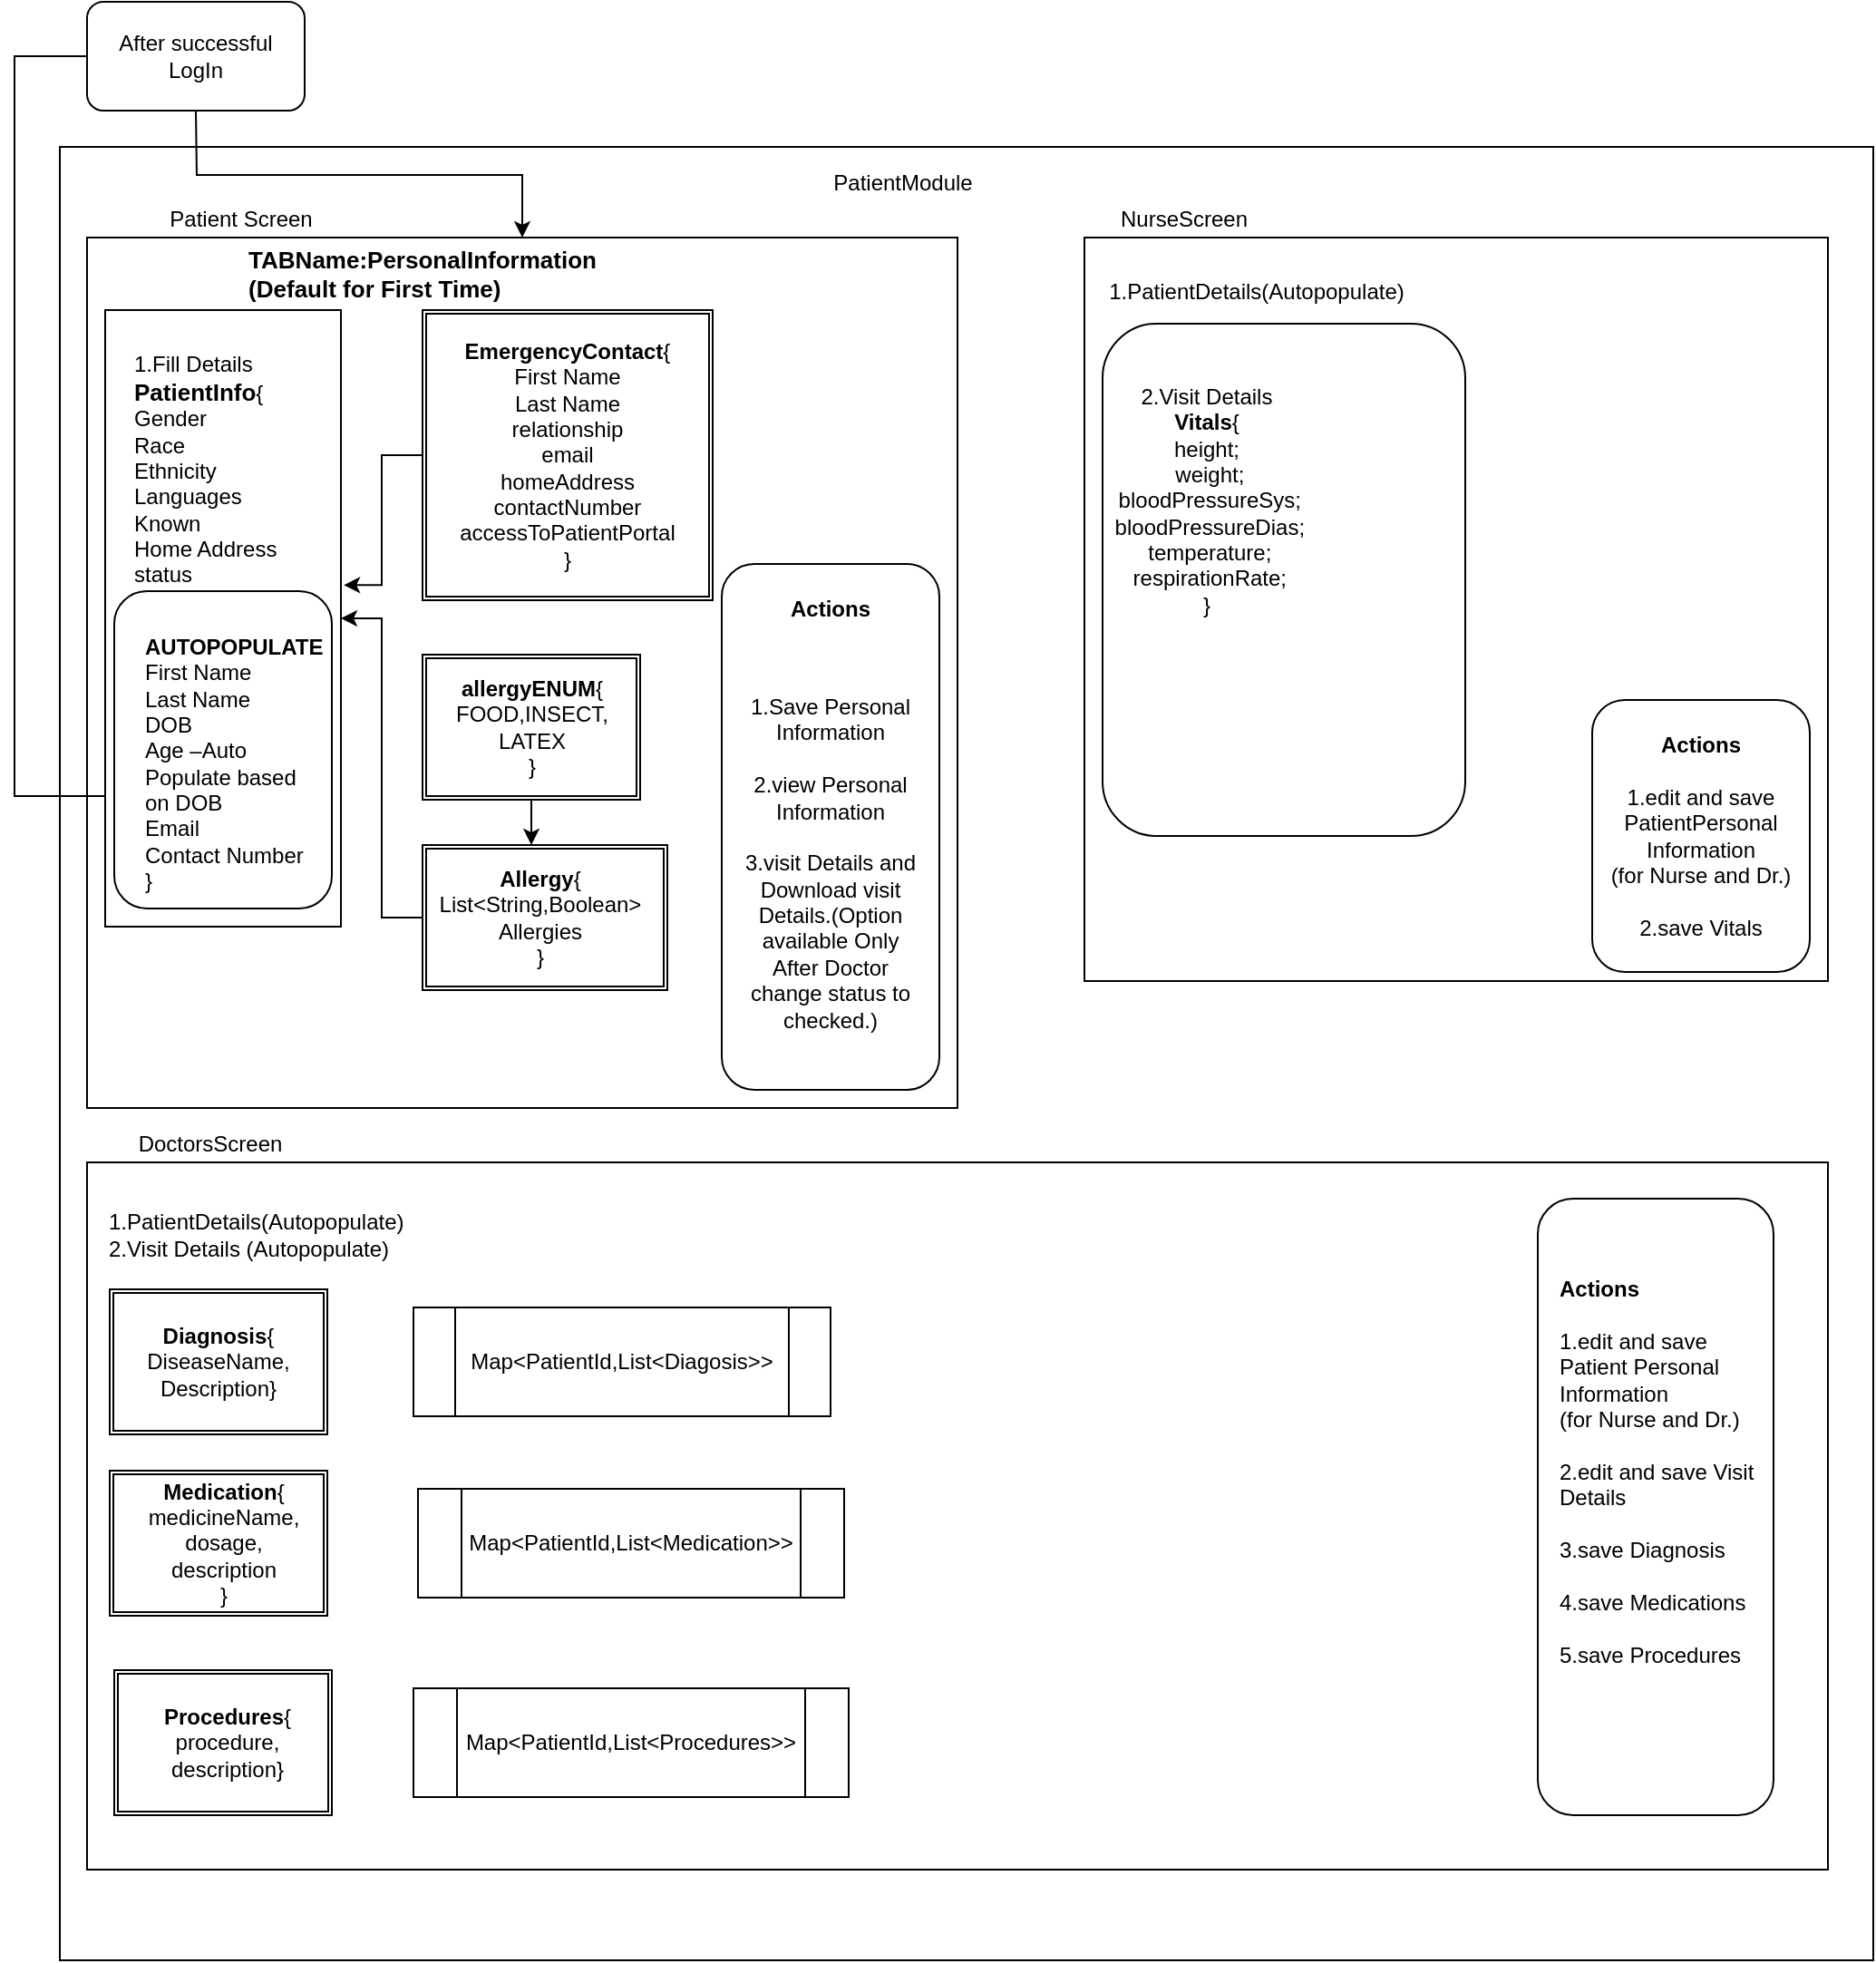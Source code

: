 <mxfile version="14.5.0" type="github"><diagram id="oje6_MLmyh5BQRMBEqY_" name="Page-1"><mxGraphModel dx="1038" dy="491" grid="1" gridSize="10" guides="1" tooltips="1" connect="1" arrows="1" fold="1" page="1" pageScale="1" pageWidth="827" pageHeight="1169" math="0" shadow="0"><root><mxCell id="0"/><mxCell id="1" parent="0"/><mxCell id="K-1u8M9_wNh0q4lC1Bms-1" value="" style="whiteSpace=wrap;html=1;aspect=fixed;" vertex="1" parent="1"><mxGeometry x="35" y="90" width="1000" height="1000" as="geometry"/></mxCell><mxCell id="K-1u8M9_wNh0q4lC1Bms-2" value="" style="whiteSpace=wrap;html=1;aspect=fixed;" vertex="1" parent="1"><mxGeometry x="50" y="140" width="480" height="480" as="geometry"/></mxCell><mxCell id="K-1u8M9_wNh0q4lC1Bms-5" value="PatientModule" style="text;html=1;strokeColor=none;fillColor=none;align=center;verticalAlign=middle;whiteSpace=wrap;rounded=0;" vertex="1" parent="1"><mxGeometry x="480" y="100" width="40" height="20" as="geometry"/></mxCell><mxCell id="K-1u8M9_wNh0q4lC1Bms-8" style="edgeStyle=orthogonalEdgeStyle;rounded=0;orthogonalLoop=1;jettySize=auto;html=1;" edge="1" parent="1" target="K-1u8M9_wNh0q4lC1Bms-2"><mxGeometry relative="1" as="geometry"><mxPoint x="110" y="70" as="sourcePoint"/></mxGeometry></mxCell><mxCell id="K-1u8M9_wNh0q4lC1Bms-55" style="edgeStyle=orthogonalEdgeStyle;rounded=0;orthogonalLoop=1;jettySize=auto;html=1;" edge="1" parent="1" source="K-1u8M9_wNh0q4lC1Bms-9"><mxGeometry relative="1" as="geometry"><mxPoint x="70" y="448" as="targetPoint"/><Array as="points"><mxPoint x="10" y="40"/><mxPoint x="10" y="448"/></Array></mxGeometry></mxCell><mxCell id="K-1u8M9_wNh0q4lC1Bms-9" value="&lt;span&gt;After successful&lt;/span&gt;&lt;br&gt;&lt;span&gt;LogIn&lt;/span&gt;" style="rounded=1;whiteSpace=wrap;html=1;" vertex="1" parent="1"><mxGeometry x="50" y="10" width="120" height="60" as="geometry"/></mxCell><mxCell id="K-1u8M9_wNh0q4lC1Bms-10" value="" style="whiteSpace=wrap;html=1;aspect=fixed;" vertex="1" parent="1"><mxGeometry x="600" y="140" width="410" height="410" as="geometry"/></mxCell><mxCell id="K-1u8M9_wNh0q4lC1Bms-12" value="" style="rounded=1;whiteSpace=wrap;html=1;" vertex="1" parent="1"><mxGeometry x="610" y="187.5" width="200" height="282.5" as="geometry"/></mxCell><mxCell id="K-1u8M9_wNh0q4lC1Bms-52" style="edgeStyle=orthogonalEdgeStyle;rounded=0;orthogonalLoop=1;jettySize=auto;html=1;entryX=1.012;entryY=0.446;entryDx=0;entryDy=0;entryPerimeter=0;" edge="1" parent="1" source="K-1u8M9_wNh0q4lC1Bms-15" target="K-1u8M9_wNh0q4lC1Bms-40"><mxGeometry relative="1" as="geometry"/></mxCell><mxCell id="K-1u8M9_wNh0q4lC1Bms-15" value="" style="shape=ext;double=1;whiteSpace=wrap;html=1;aspect=fixed;" vertex="1" parent="1"><mxGeometry x="235" y="180" width="160" height="160" as="geometry"/></mxCell><mxCell id="K-1u8M9_wNh0q4lC1Bms-17" value="&lt;b&gt;EmergencyContact&lt;/b&gt;{&lt;br&gt;&lt;div style=&quot;font-family: &amp;#34;helvetica&amp;#34;&quot;&gt;First Name&lt;/div&gt;&lt;div style=&quot;font-family: &amp;#34;helvetica&amp;#34;&quot;&gt;Last Name&lt;/div&gt;&lt;div style=&quot;font-family: &amp;#34;helvetica&amp;#34;&quot;&gt;&lt;div&gt;relationship&lt;/div&gt;&lt;div&gt;email&lt;/div&gt;&lt;div&gt;homeAddress&lt;/div&gt;&lt;div&gt;contactNumber&lt;/div&gt;&lt;div&gt;accessToPatientPortal&lt;/div&gt;&lt;/div&gt;}" style="text;html=1;strokeColor=none;fillColor=none;align=center;verticalAlign=middle;whiteSpace=wrap;rounded=0;" vertex="1" parent="1"><mxGeometry x="240" y="215" width="150" height="90" as="geometry"/></mxCell><mxCell id="K-1u8M9_wNh0q4lC1Bms-19" value="" style="rounded=1;whiteSpace=wrap;html=1;" vertex="1" parent="1"><mxGeometry x="400" y="320" width="120" height="290" as="geometry"/></mxCell><mxCell id="K-1u8M9_wNh0q4lC1Bms-20" value="&lt;b&gt;Actions&lt;/b&gt;" style="text;html=1;strokeColor=none;fillColor=none;align=center;verticalAlign=middle;whiteSpace=wrap;rounded=0;" vertex="1" parent="1"><mxGeometry x="440" y="335" width="40" height="20" as="geometry"/></mxCell><mxCell id="K-1u8M9_wNh0q4lC1Bms-21" value="&lt;br&gt;&lt;div style=&quot;text-align: left ; font-size: 13px&quot;&gt;&lt;b&gt;&lt;font style=&quot;font-size: 13px&quot;&gt;TABName:Personal&lt;span&gt;Information&lt;/span&gt;&lt;/font&gt;&lt;/b&gt;&lt;/div&gt;&lt;div style=&quot;text-align: left ; font-size: 13px&quot;&gt;&lt;b&gt;&lt;font style=&quot;font-size: 13px&quot;&gt;&lt;span&gt;(Default&amp;nbsp;&lt;/span&gt;&lt;span&gt;for First Time)&lt;/span&gt;&lt;/font&gt;&lt;/b&gt;&lt;/div&gt;&lt;div style=&quot;text-align: left&quot;&gt;&lt;br&gt;&lt;/div&gt;" style="text;html=1;strokeColor=none;fillColor=none;align=center;verticalAlign=middle;whiteSpace=wrap;rounded=0;" vertex="1" parent="1"><mxGeometry x="115" y="150" width="240" height="20" as="geometry"/></mxCell><mxCell id="K-1u8M9_wNh0q4lC1Bms-22" value="1.Save Personal Information&lt;br&gt;&lt;br&gt;2.view Personal Information&lt;br&gt;&lt;br&gt;&lt;span style=&quot;font-family: &amp;#34;helvetica&amp;#34; ; text-align: left&quot;&gt;3.visit Details and Download visit Details.(Option available Only After Doctor change status to checked.)&lt;/span&gt;" style="text;html=1;strokeColor=none;fillColor=none;align=center;verticalAlign=middle;whiteSpace=wrap;rounded=0;" vertex="1" parent="1"><mxGeometry x="410" y="380" width="100" height="210" as="geometry"/></mxCell><mxCell id="K-1u8M9_wNh0q4lC1Bms-27" value="1.PatientDetails(Autopopulate)" style="text;html=1;strokeColor=none;fillColor=none;align=center;verticalAlign=middle;whiteSpace=wrap;rounded=0;" vertex="1" parent="1"><mxGeometry x="610" y="160" width="170" height="20" as="geometry"/></mxCell><mxCell id="K-1u8M9_wNh0q4lC1Bms-28" value="Patient Screen" style="text;html=1;strokeColor=none;fillColor=none;align=center;verticalAlign=middle;whiteSpace=wrap;rounded=0;" vertex="1" parent="1"><mxGeometry x="90" y="120" width="90" height="20" as="geometry"/></mxCell><mxCell id="K-1u8M9_wNh0q4lC1Bms-29" value="NurseScreen" style="text;html=1;strokeColor=none;fillColor=none;align=center;verticalAlign=middle;whiteSpace=wrap;rounded=0;" vertex="1" parent="1"><mxGeometry x="600" y="120" width="110" height="20" as="geometry"/></mxCell><mxCell id="K-1u8M9_wNh0q4lC1Bms-32" value="" style="rounded=1;whiteSpace=wrap;html=1;" vertex="1" parent="1"><mxGeometry x="880" y="395" width="120" height="150" as="geometry"/></mxCell><mxCell id="K-1u8M9_wNh0q4lC1Bms-34" value="&lt;b&gt;Actions&lt;/b&gt;&lt;span style=&quot;font-family: &amp;#34;helvetica&amp;#34;&quot;&gt;&lt;br&gt;&lt;div&gt;&lt;span&gt;&lt;br&gt;&lt;/span&gt;&lt;/div&gt;&lt;div&gt;&lt;span&gt;1.edit and save PatientPersonal&lt;/span&gt;&lt;/div&gt;&lt;div&gt;&lt;span&gt;Information&lt;/span&gt;&lt;/div&gt;&lt;/span&gt;&lt;span style=&quot;font-family: &amp;#34;helvetica&amp;#34;&quot;&gt;&lt;div&gt;&lt;span&gt;(for Nurse and Dr.)&lt;/span&gt;&lt;/div&gt;&lt;div&gt;&lt;span&gt;&lt;br&gt;&lt;/span&gt;&lt;/div&gt;&lt;div&gt;&lt;span&gt;2.save Vitals&lt;/span&gt;&lt;/div&gt;&lt;/span&gt;" style="text;html=1;strokeColor=none;fillColor=none;align=center;verticalAlign=middle;whiteSpace=wrap;rounded=0;" vertex="1" parent="1"><mxGeometry x="880" y="410" width="120" height="120" as="geometry"/></mxCell><mxCell id="K-1u8M9_wNh0q4lC1Bms-46" value="" style="edgeStyle=orthogonalEdgeStyle;rounded=0;orthogonalLoop=1;jettySize=auto;html=1;" edge="1" parent="1" source="K-1u8M9_wNh0q4lC1Bms-37" target="K-1u8M9_wNh0q4lC1Bms-45"><mxGeometry relative="1" as="geometry"><Array as="points"><mxPoint x="295" y="470"/><mxPoint x="295" y="470"/></Array></mxGeometry></mxCell><mxCell id="K-1u8M9_wNh0q4lC1Bms-37" value="" style="shape=ext;double=1;rounded=0;whiteSpace=wrap;html=1;" vertex="1" parent="1"><mxGeometry x="235" y="370" width="120" height="80" as="geometry"/></mxCell><mxCell id="K-1u8M9_wNh0q4lC1Bms-38" value="&lt;b&gt;allergyENUM&lt;/b&gt;{&lt;br&gt;FOOD,INSECT,&lt;br&gt;LATEX&lt;br&gt;}" style="text;html=1;strokeColor=none;fillColor=none;align=center;verticalAlign=middle;whiteSpace=wrap;rounded=0;" vertex="1" parent="1"><mxGeometry x="252.5" y="375" width="85" height="70" as="geometry"/></mxCell><mxCell id="K-1u8M9_wNh0q4lC1Bms-40" value="" style="rounded=0;whiteSpace=wrap;html=1;" vertex="1" parent="1"><mxGeometry x="60" y="180" width="130" height="340" as="geometry"/></mxCell><mxCell id="K-1u8M9_wNh0q4lC1Bms-41" value="&lt;br&gt;&lt;div style=&quot;text-align: left&quot;&gt;1.Fill Details&lt;/div&gt;&lt;span style=&quot;font-family: sans-serif ; background-color: rgb(255 , 255 , 255)&quot;&gt;&lt;div style=&quot;text-align: left&quot;&gt;&lt;font style=&quot;font-size: 13px&quot;&gt;&lt;b&gt;PatientInfo&lt;/b&gt;&lt;/font&gt;&lt;span style=&quot;font-family: &amp;#34;helvetica&amp;#34;&quot;&gt;{&lt;/span&gt;&lt;/div&gt;&lt;/span&gt;&lt;div style=&quot;text-align: left&quot;&gt;Gender&lt;br&gt;&lt;/div&gt;&lt;div style=&quot;text-align: left&quot;&gt;Race&lt;/div&gt;&lt;div style=&quot;text-align: left&quot;&gt;Ethnicity&lt;/div&gt;&lt;div style=&quot;text-align: left&quot;&gt;Languages Known&lt;/div&gt;&lt;div style=&quot;text-align: left&quot;&gt;Home Address&lt;/div&gt;&lt;div style=&quot;text-align: left&quot;&gt;status&lt;/div&gt;&lt;div style=&quot;text-align: left&quot;&gt;&lt;br&gt;&lt;/div&gt;" style="text;html=1;strokeColor=none;fillColor=none;align=center;verticalAlign=middle;whiteSpace=wrap;rounded=0;" vertex="1" parent="1"><mxGeometry x="75" y="195" width="85" height="145" as="geometry"/></mxCell><mxCell id="K-1u8M9_wNh0q4lC1Bms-43" value="" style="rounded=1;whiteSpace=wrap;html=1;" vertex="1" parent="1"><mxGeometry x="65" y="335" width="120" height="175" as="geometry"/></mxCell><mxCell id="K-1u8M9_wNh0q4lC1Bms-44" value="&lt;br&gt;&lt;b&gt;AUTOPOPULATE&lt;/b&gt;&lt;br&gt;&lt;div style=&quot;font-family: &amp;#34;helvetica&amp;#34;&quot;&gt;First Name&lt;/div&gt;&lt;div style=&quot;font-family: &amp;#34;helvetica&amp;#34;&quot;&gt;Last Name&lt;/div&gt;&lt;div style=&quot;font-family: &amp;#34;helvetica&amp;#34;&quot;&gt;DOB&lt;/div&gt;&lt;div style=&quot;font-family: &amp;#34;helvetica&amp;#34;&quot;&gt;Age –Auto Populate based on DOB&lt;/div&gt;&lt;div style=&quot;font-family: &amp;#34;helvetica&amp;#34;&quot;&gt;Email&lt;br&gt;&lt;/div&gt;&lt;div style=&quot;font-family: &amp;#34;helvetica&amp;#34;&quot;&gt;Contact Number&lt;br&gt;&lt;/div&gt;}" style="text;html=1;strokeColor=none;fillColor=none;align=left;verticalAlign=middle;whiteSpace=wrap;rounded=0;" vertex="1" parent="1"><mxGeometry x="80" y="345" width="100" height="155" as="geometry"/></mxCell><mxCell id="K-1u8M9_wNh0q4lC1Bms-48" style="edgeStyle=orthogonalEdgeStyle;rounded=0;orthogonalLoop=1;jettySize=auto;html=1;" edge="1" parent="1" source="K-1u8M9_wNh0q4lC1Bms-45" target="K-1u8M9_wNh0q4lC1Bms-40"><mxGeometry relative="1" as="geometry"/></mxCell><mxCell id="K-1u8M9_wNh0q4lC1Bms-45" value="" style="shape=ext;double=1;rounded=0;whiteSpace=wrap;html=1;" vertex="1" parent="1"><mxGeometry x="235" y="475" width="135" height="80" as="geometry"/></mxCell><mxCell id="K-1u8M9_wNh0q4lC1Bms-47" value="&lt;b&gt;Allergy&lt;/b&gt;{&lt;br&gt;List&amp;lt;String,Boolean&amp;gt; Allergies&lt;br&gt;}" style="text;html=1;strokeColor=none;fillColor=none;align=center;verticalAlign=middle;whiteSpace=wrap;rounded=0;" vertex="1" parent="1"><mxGeometry x="235" y="490" width="130" height="50" as="geometry"/></mxCell><mxCell id="K-1u8M9_wNh0q4lC1Bms-53" value="2.Visit Details&lt;br&gt;&lt;b&gt;Vitals&lt;/b&gt;{&lt;br&gt;&lt;div&gt;height;&lt;/div&gt;&lt;div&gt;&amp;nbsp;weight;&lt;/div&gt;&lt;div&gt;&amp;nbsp;bloodPressureSys;&lt;/div&gt;&lt;div&gt;&amp;nbsp;bloodPressureDias;&lt;/div&gt;&lt;div&gt;&amp;nbsp;temperature;&lt;/div&gt;&lt;div&gt;&amp;nbsp;respirationRate;&lt;/div&gt;}" style="text;html=1;strokeColor=none;fillColor=none;align=center;verticalAlign=middle;whiteSpace=wrap;rounded=0;" vertex="1" parent="1"><mxGeometry x="615" y="210" width="105" height="150" as="geometry"/></mxCell><mxCell id="K-1u8M9_wNh0q4lC1Bms-54" value="" style="verticalLabelPosition=bottom;verticalAlign=top;html=1;shape=mxgraph.basic.rect;fillColor2=none;strokeWidth=1;size=20;indent=5;" vertex="1" parent="1"><mxGeometry x="50" y="650" width="960" height="390" as="geometry"/></mxCell><mxCell id="K-1u8M9_wNh0q4lC1Bms-56" value="DoctorsScreen" style="text;html=1;strokeColor=none;fillColor=none;align=center;verticalAlign=middle;whiteSpace=wrap;rounded=0;" vertex="1" parent="1"><mxGeometry x="62.5" y="630" width="110" height="20" as="geometry"/></mxCell><mxCell id="K-1u8M9_wNh0q4lC1Bms-57" value="1.PatientDetails(Autopopulate)&lt;br&gt;2.Visit Details (Autopopulate)" style="text;html=1;strokeColor=none;fillColor=none;align=left;verticalAlign=middle;whiteSpace=wrap;rounded=0;" vertex="1" parent="1"><mxGeometry x="60" y="670" width="170" height="40" as="geometry"/></mxCell><mxCell id="K-1u8M9_wNh0q4lC1Bms-58" value="" style="rounded=1;whiteSpace=wrap;html=1;" vertex="1" parent="1"><mxGeometry x="850" y="670" width="130" height="340" as="geometry"/></mxCell><mxCell id="K-1u8M9_wNh0q4lC1Bms-59" value="&lt;b&gt;Actions&lt;/b&gt;&lt;span style=&quot;font-family: &amp;#34;helvetica&amp;#34;&quot;&gt;&lt;br&gt;&lt;div&gt;&lt;span&gt;&lt;br&gt;&lt;/span&gt;&lt;/div&gt;&lt;div&gt;&lt;span&gt;1.edit and save Patient Personal&lt;/span&gt;&lt;/div&gt;&lt;div&gt;&lt;span&gt;Information&lt;/span&gt;&lt;/div&gt;&lt;/span&gt;&lt;span style=&quot;font-family: &amp;#34;helvetica&amp;#34;&quot;&gt;&lt;div&gt;&lt;span&gt;(for Nurse and Dr.)&lt;/span&gt;&lt;/div&gt;&lt;div&gt;&lt;span&gt;&lt;br&gt;&lt;/span&gt;&lt;/div&gt;&lt;div&gt;&lt;span&gt;2.edit and save Visit Details&lt;/span&gt;&lt;/div&gt;&lt;div&gt;&lt;span&gt;&lt;br&gt;&lt;/span&gt;&lt;/div&gt;&lt;div&gt;&lt;span&gt;3.save Diagnosis&lt;/span&gt;&lt;/div&gt;&lt;div&gt;&lt;span&gt;&lt;br&gt;&lt;/span&gt;&lt;/div&gt;&lt;div&gt;&lt;span&gt;4.save Medications&lt;/span&gt;&lt;/div&gt;&lt;div&gt;&lt;span&gt;&lt;br&gt;&lt;/span&gt;&lt;/div&gt;&lt;div&gt;&lt;span&gt;5.save Procedures&lt;/span&gt;&lt;/div&gt;&lt;div&gt;&lt;span&gt;&lt;br&gt;&lt;/span&gt;&lt;/div&gt;&lt;div&gt;&lt;br&gt;&lt;/div&gt;&lt;/span&gt;" style="text;html=1;strokeColor=none;fillColor=none;align=left;verticalAlign=middle;whiteSpace=wrap;rounded=0;" vertex="1" parent="1"><mxGeometry x="860" y="680" width="120" height="310" as="geometry"/></mxCell><mxCell id="K-1u8M9_wNh0q4lC1Bms-60" value="" style="shape=ext;double=1;rounded=0;whiteSpace=wrap;html=1;" vertex="1" parent="1"><mxGeometry x="65" y="930" width="120" height="80" as="geometry"/></mxCell><mxCell id="K-1u8M9_wNh0q4lC1Bms-61" value="" style="shape=ext;double=1;rounded=0;whiteSpace=wrap;html=1;" vertex="1" parent="1"><mxGeometry x="62.5" y="820" width="120" height="80" as="geometry"/></mxCell><mxCell id="K-1u8M9_wNh0q4lC1Bms-62" value="" style="shape=ext;double=1;rounded=0;whiteSpace=wrap;html=1;" vertex="1" parent="1"><mxGeometry x="62.5" y="720" width="120" height="80" as="geometry"/></mxCell><mxCell id="K-1u8M9_wNh0q4lC1Bms-65" value="&lt;b&gt;Procedures&lt;/b&gt;{&lt;br&gt;procedure,&lt;br&gt;description}" style="text;html=1;strokeColor=none;fillColor=none;align=center;verticalAlign=middle;whiteSpace=wrap;rounded=0;" vertex="1" parent="1"><mxGeometry x="75" y="940" width="105" height="60" as="geometry"/></mxCell><mxCell id="K-1u8M9_wNh0q4lC1Bms-66" value="&lt;b&gt;Medication&lt;/b&gt;{&lt;br&gt;medicineName,&lt;br&gt;dosage,&lt;br&gt;description&lt;br&gt;}" style="text;html=1;strokeColor=none;fillColor=none;align=center;verticalAlign=middle;whiteSpace=wrap;rounded=0;" vertex="1" parent="1"><mxGeometry x="72.5" y="830" width="105" height="60" as="geometry"/></mxCell><mxCell id="K-1u8M9_wNh0q4lC1Bms-67" value="&lt;b&gt;Diagnosis&lt;/b&gt;{&lt;br&gt;DiseaseName,&lt;br&gt;Description}" style="text;html=1;strokeColor=none;fillColor=none;align=center;verticalAlign=middle;whiteSpace=wrap;rounded=0;" vertex="1" parent="1"><mxGeometry x="70" y="730" width="105" height="60" as="geometry"/></mxCell><mxCell id="K-1u8M9_wNh0q4lC1Bms-68" value="Map&amp;lt;PatientId,List&amp;lt;Diagosis&amp;gt;&amp;gt;" style="shape=process;whiteSpace=wrap;html=1;backgroundOutline=1;" vertex="1" parent="1"><mxGeometry x="230" y="730" width="230" height="60" as="geometry"/></mxCell><mxCell id="K-1u8M9_wNh0q4lC1Bms-69" value="Map&amp;lt;PatientId,List&amp;lt;Medication&amp;gt;&amp;gt;" style="shape=process;whiteSpace=wrap;html=1;backgroundOutline=1;" vertex="1" parent="1"><mxGeometry x="232.5" y="830" width="235" height="60" as="geometry"/></mxCell><mxCell id="K-1u8M9_wNh0q4lC1Bms-70" value="Map&amp;lt;PatientId,List&amp;lt;Procedures&amp;gt;&amp;gt;" style="shape=process;whiteSpace=wrap;html=1;backgroundOutline=1;" vertex="1" parent="1"><mxGeometry x="230" y="940" width="240" height="60" as="geometry"/></mxCell></root></mxGraphModel></diagram></mxfile>